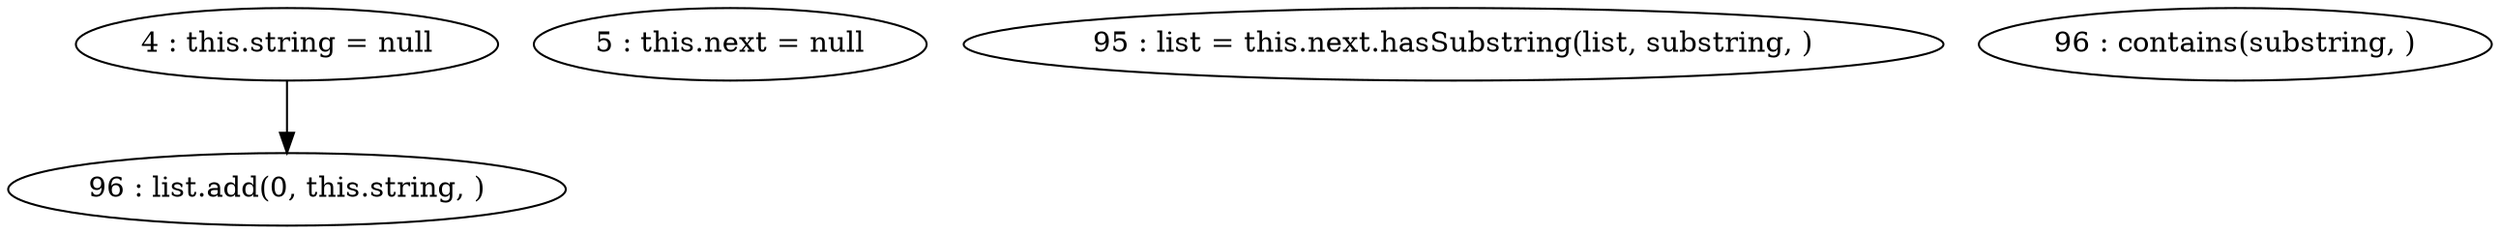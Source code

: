 digraph G {
"4 : this.string = null"
"4 : this.string = null" -> "96 : list.add(0, this.string, )"
"5 : this.next = null"
"95 : list = this.next.hasSubstring(list, substring, )"
"96 : contains(substring, )"
"96 : list.add(0, this.string, )"
}